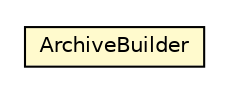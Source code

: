 #!/usr/local/bin/dot
#
# Class diagram 
# Generated by UMLGraph version R5_6-24-gf6e263 (http://www.umlgraph.org/)
#

digraph G {
	edge [fontname="Helvetica",fontsize=10,labelfontname="Helvetica",labelfontsize=10];
	node [fontname="Helvetica",fontsize=10,shape=plaintext];
	nodesep=0.25;
	ranksep=0.5;
	// fr.fastconnect.factory.tibco.bw.maven.compile.ArchiveBuilder
	c1506 [label=<<table title="fr.fastconnect.factory.tibco.bw.maven.compile.ArchiveBuilder" border="0" cellborder="1" cellspacing="0" cellpadding="2" port="p" bgcolor="lemonChiffon" href="./ArchiveBuilder.html">
		<tr><td><table border="0" cellspacing="0" cellpadding="1">
<tr><td align="center" balign="center"> ArchiveBuilder </td></tr>
		</table></td></tr>
		</table>>, URL="./ArchiveBuilder.html", fontname="Helvetica", fontcolor="black", fontsize=10.0];
}

